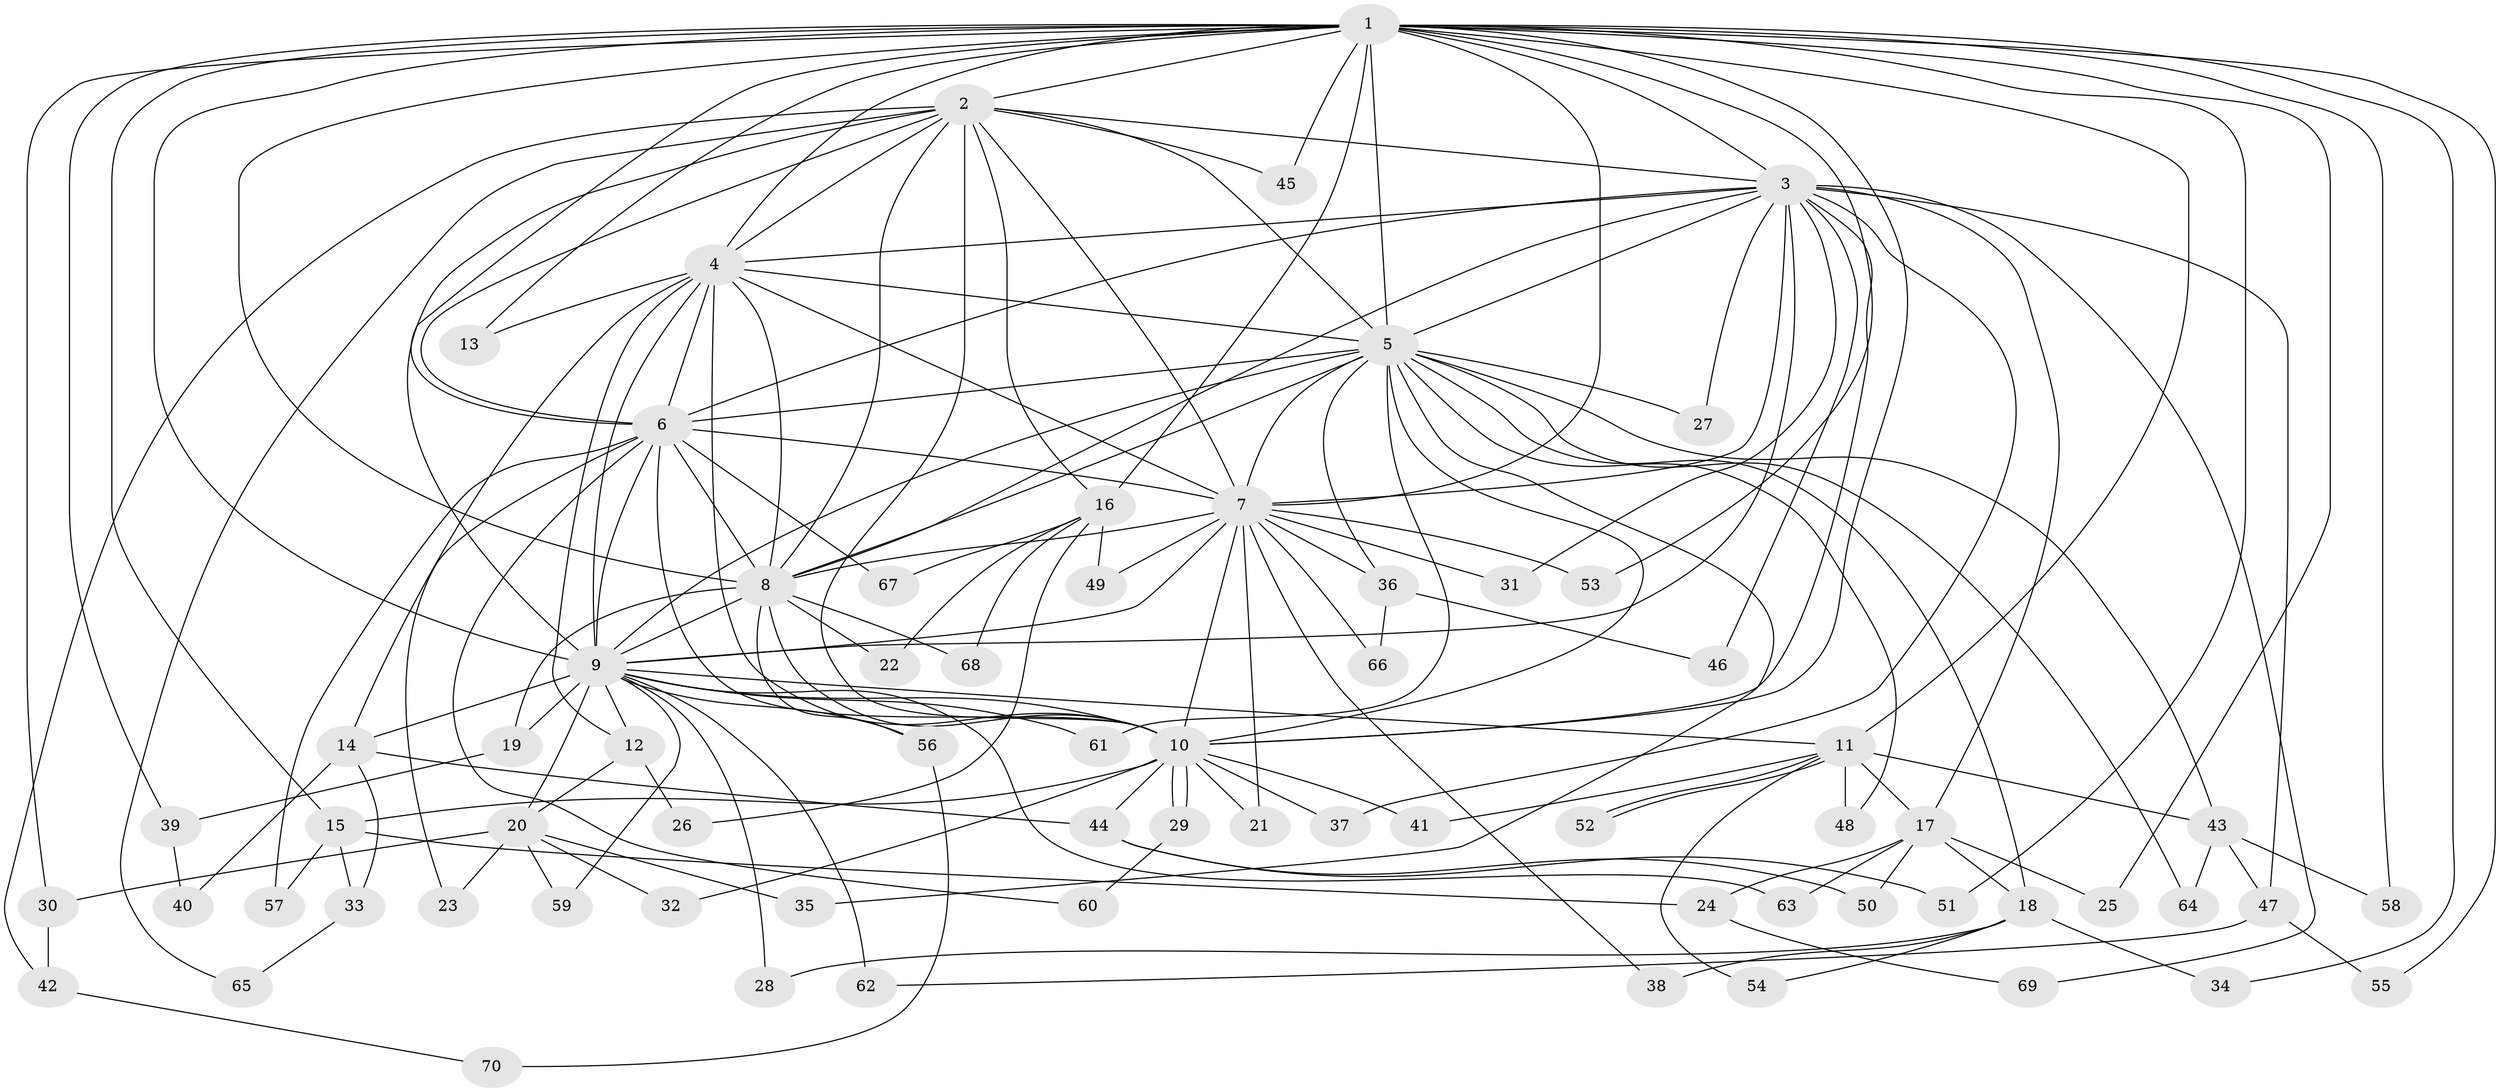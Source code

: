 // coarse degree distribution, {19: 0.038461538461538464, 17: 0.038461538461538464, 14: 0.019230769230769232, 11: 0.038461538461538464, 16: 0.019230769230769232, 12: 0.019230769230769232, 2: 0.5576923076923077, 7: 0.038461538461538464, 6: 0.019230769230769232, 3: 0.1346153846153846, 5: 0.019230769230769232, 4: 0.057692307692307696}
// Generated by graph-tools (version 1.1) at 2025/51/02/27/25 19:51:47]
// undirected, 70 vertices, 165 edges
graph export_dot {
graph [start="1"]
  node [color=gray90,style=filled];
  1;
  2;
  3;
  4;
  5;
  6;
  7;
  8;
  9;
  10;
  11;
  12;
  13;
  14;
  15;
  16;
  17;
  18;
  19;
  20;
  21;
  22;
  23;
  24;
  25;
  26;
  27;
  28;
  29;
  30;
  31;
  32;
  33;
  34;
  35;
  36;
  37;
  38;
  39;
  40;
  41;
  42;
  43;
  44;
  45;
  46;
  47;
  48;
  49;
  50;
  51;
  52;
  53;
  54;
  55;
  56;
  57;
  58;
  59;
  60;
  61;
  62;
  63;
  64;
  65;
  66;
  67;
  68;
  69;
  70;
  1 -- 2;
  1 -- 3;
  1 -- 4;
  1 -- 5;
  1 -- 6;
  1 -- 7;
  1 -- 8;
  1 -- 9;
  1 -- 10;
  1 -- 11;
  1 -- 13;
  1 -- 15;
  1 -- 16;
  1 -- 25;
  1 -- 30;
  1 -- 34;
  1 -- 39;
  1 -- 45;
  1 -- 51;
  1 -- 53;
  1 -- 55;
  1 -- 58;
  2 -- 3;
  2 -- 4;
  2 -- 5;
  2 -- 6;
  2 -- 7;
  2 -- 8;
  2 -- 9;
  2 -- 10;
  2 -- 16;
  2 -- 42;
  2 -- 45;
  2 -- 65;
  3 -- 4;
  3 -- 5;
  3 -- 6;
  3 -- 7;
  3 -- 8;
  3 -- 9;
  3 -- 10;
  3 -- 17;
  3 -- 27;
  3 -- 31;
  3 -- 37;
  3 -- 46;
  3 -- 47;
  3 -- 69;
  4 -- 5;
  4 -- 6;
  4 -- 7;
  4 -- 8;
  4 -- 9;
  4 -- 10;
  4 -- 12;
  4 -- 13;
  4 -- 14;
  5 -- 6;
  5 -- 7;
  5 -- 8;
  5 -- 9;
  5 -- 10;
  5 -- 18;
  5 -- 27;
  5 -- 35;
  5 -- 36;
  5 -- 43;
  5 -- 48;
  5 -- 61;
  5 -- 64;
  6 -- 7;
  6 -- 8;
  6 -- 9;
  6 -- 10;
  6 -- 23;
  6 -- 57;
  6 -- 60;
  6 -- 67;
  7 -- 8;
  7 -- 9;
  7 -- 10;
  7 -- 21;
  7 -- 31;
  7 -- 36;
  7 -- 38;
  7 -- 49;
  7 -- 53;
  7 -- 66;
  8 -- 9;
  8 -- 10;
  8 -- 19;
  8 -- 22;
  8 -- 56;
  8 -- 68;
  9 -- 10;
  9 -- 11;
  9 -- 12;
  9 -- 14;
  9 -- 19;
  9 -- 20;
  9 -- 28;
  9 -- 56;
  9 -- 59;
  9 -- 61;
  9 -- 62;
  9 -- 63;
  10 -- 15;
  10 -- 21;
  10 -- 29;
  10 -- 29;
  10 -- 32;
  10 -- 37;
  10 -- 41;
  10 -- 44;
  11 -- 17;
  11 -- 41;
  11 -- 43;
  11 -- 48;
  11 -- 52;
  11 -- 52;
  11 -- 54;
  12 -- 20;
  12 -- 26;
  14 -- 33;
  14 -- 40;
  14 -- 44;
  15 -- 24;
  15 -- 33;
  15 -- 57;
  16 -- 22;
  16 -- 26;
  16 -- 49;
  16 -- 67;
  16 -- 68;
  17 -- 18;
  17 -- 24;
  17 -- 25;
  17 -- 50;
  17 -- 63;
  18 -- 28;
  18 -- 34;
  18 -- 38;
  18 -- 54;
  19 -- 39;
  20 -- 23;
  20 -- 30;
  20 -- 32;
  20 -- 35;
  20 -- 59;
  24 -- 69;
  29 -- 60;
  30 -- 42;
  33 -- 65;
  36 -- 46;
  36 -- 66;
  39 -- 40;
  42 -- 70;
  43 -- 47;
  43 -- 58;
  43 -- 64;
  44 -- 50;
  44 -- 51;
  47 -- 55;
  47 -- 62;
  56 -- 70;
}

